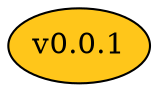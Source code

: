 digraph auto {
	graph [bgcolor=transparent]
	node [fixedsize=true style=filled width=0.95]
	"v0.0.1" [label="v0.0.1" fillcolor="#ffc61a"]
}
